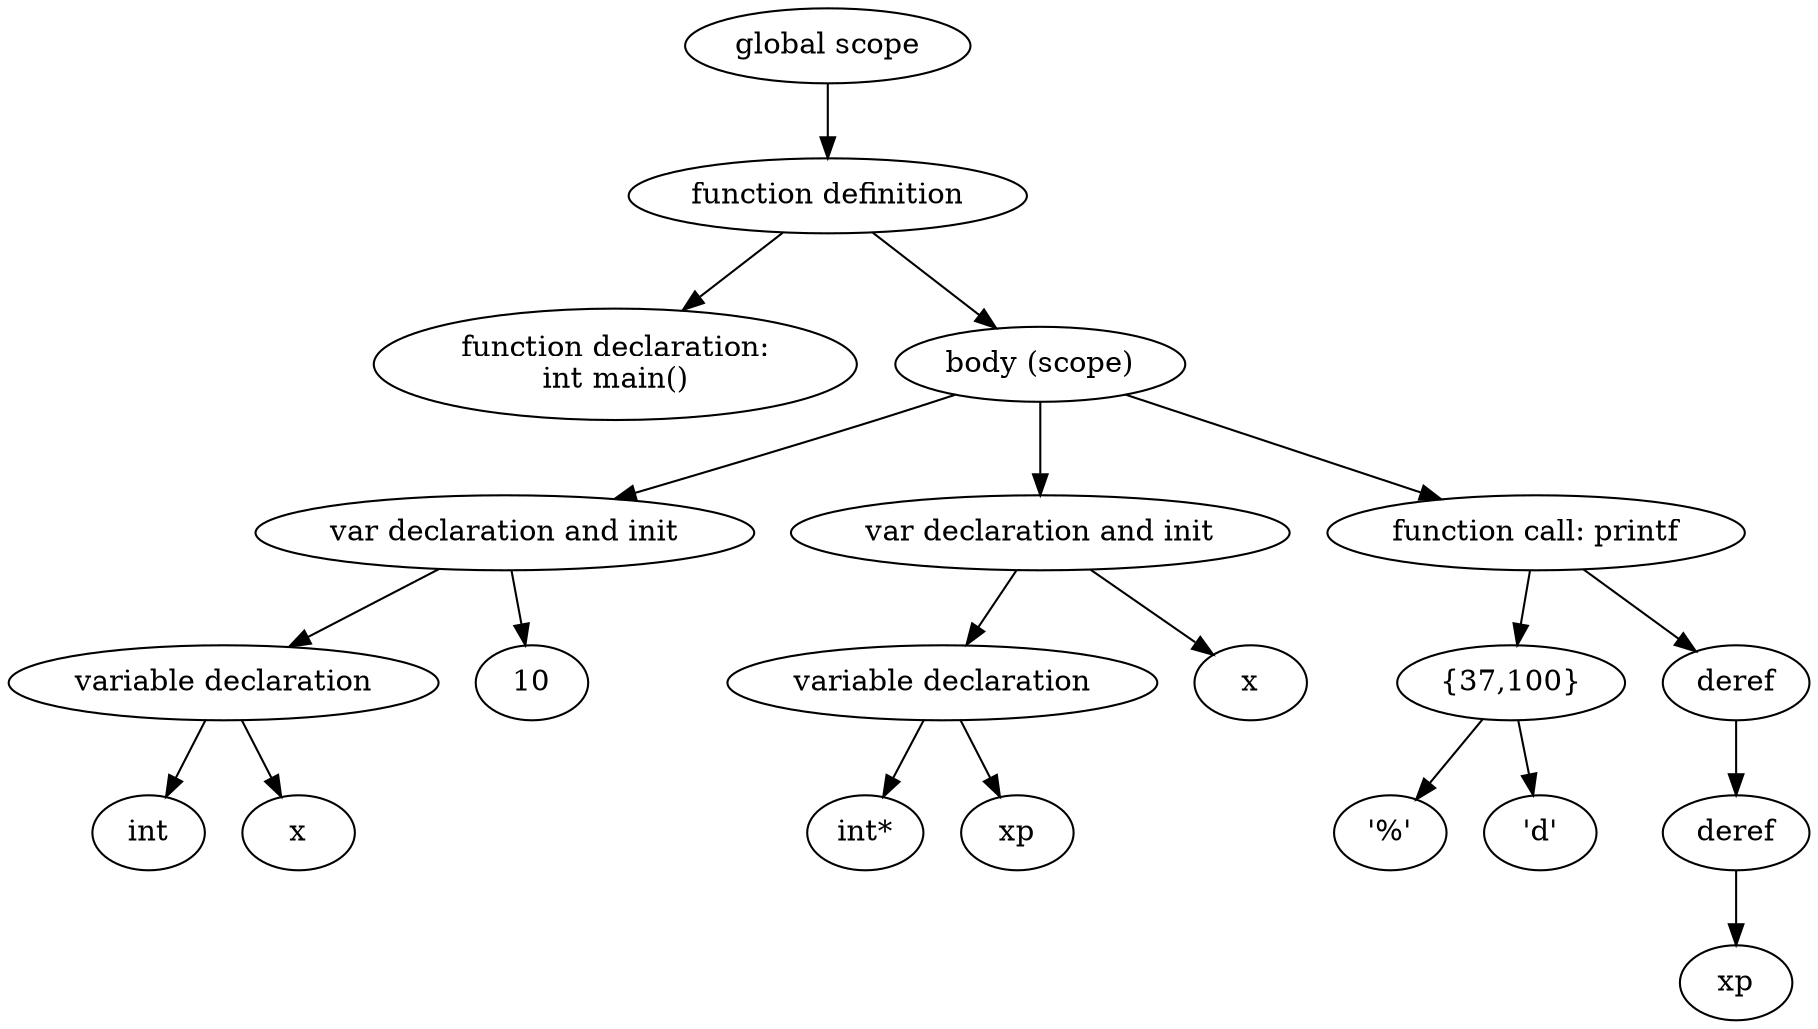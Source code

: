 digraph "Abstract Syntax Tree" {
	140480000529024 [label="function declaration:
int main()"]
	140480000529360 -> 140480000529024
	140480000530368 [label=int]
	140480000528592 -> 140480000530368
	140480000528976 [label=x]
	140480000528592 -> 140480000528976
	140480000528592 [label="variable declaration"]
	140480001024832 -> 140480000528592
	140480000531664 [label=10]
	140480001024832 -> 140480000531664
	140480001024832 [label="var declaration and init"]
	140480000529216 -> 140480001024832
	140480001027808 [label="int*"]
	140480001024208 -> 140480001027808
	140480000531808 [label=xp]
	140480001024208 -> 140480000531808
	140480001024208 [label="variable declaration"]
	140480001027568 -> 140480001024208
	140480001027856 [label=x]
	140480001027568 -> 140480001027856
	140480001027568 [label="var declaration and init"]
	140480000529216 -> 140480001027568
	140480001024544 [label="'%'"]
	140480001069888 -> 140480001024544
	140480001027280 [label="'d'"]
	140480001069888 -> 140480001027280
	140480001069888 [label="{37,100}"]
	140480001026512 -> 140480001069888
	140480001070128 [label=xp]
	140480001072000 -> 140480001070128
	140480001072000 [label=deref]
	140480001070176 -> 140480001072000
	140480001070176 [label=deref]
	140480001026512 -> 140480001070176
	140480001026512 [label="function call: printf"]
	140480000529216 -> 140480001026512
	140480000529216 [label="body (scope)"]
	140480000529360 -> 140480000529216
	140480000529360 [label="function definition"]
	140480001633584 -> 140480000529360
	140480001633584 [label="global scope"]
}
